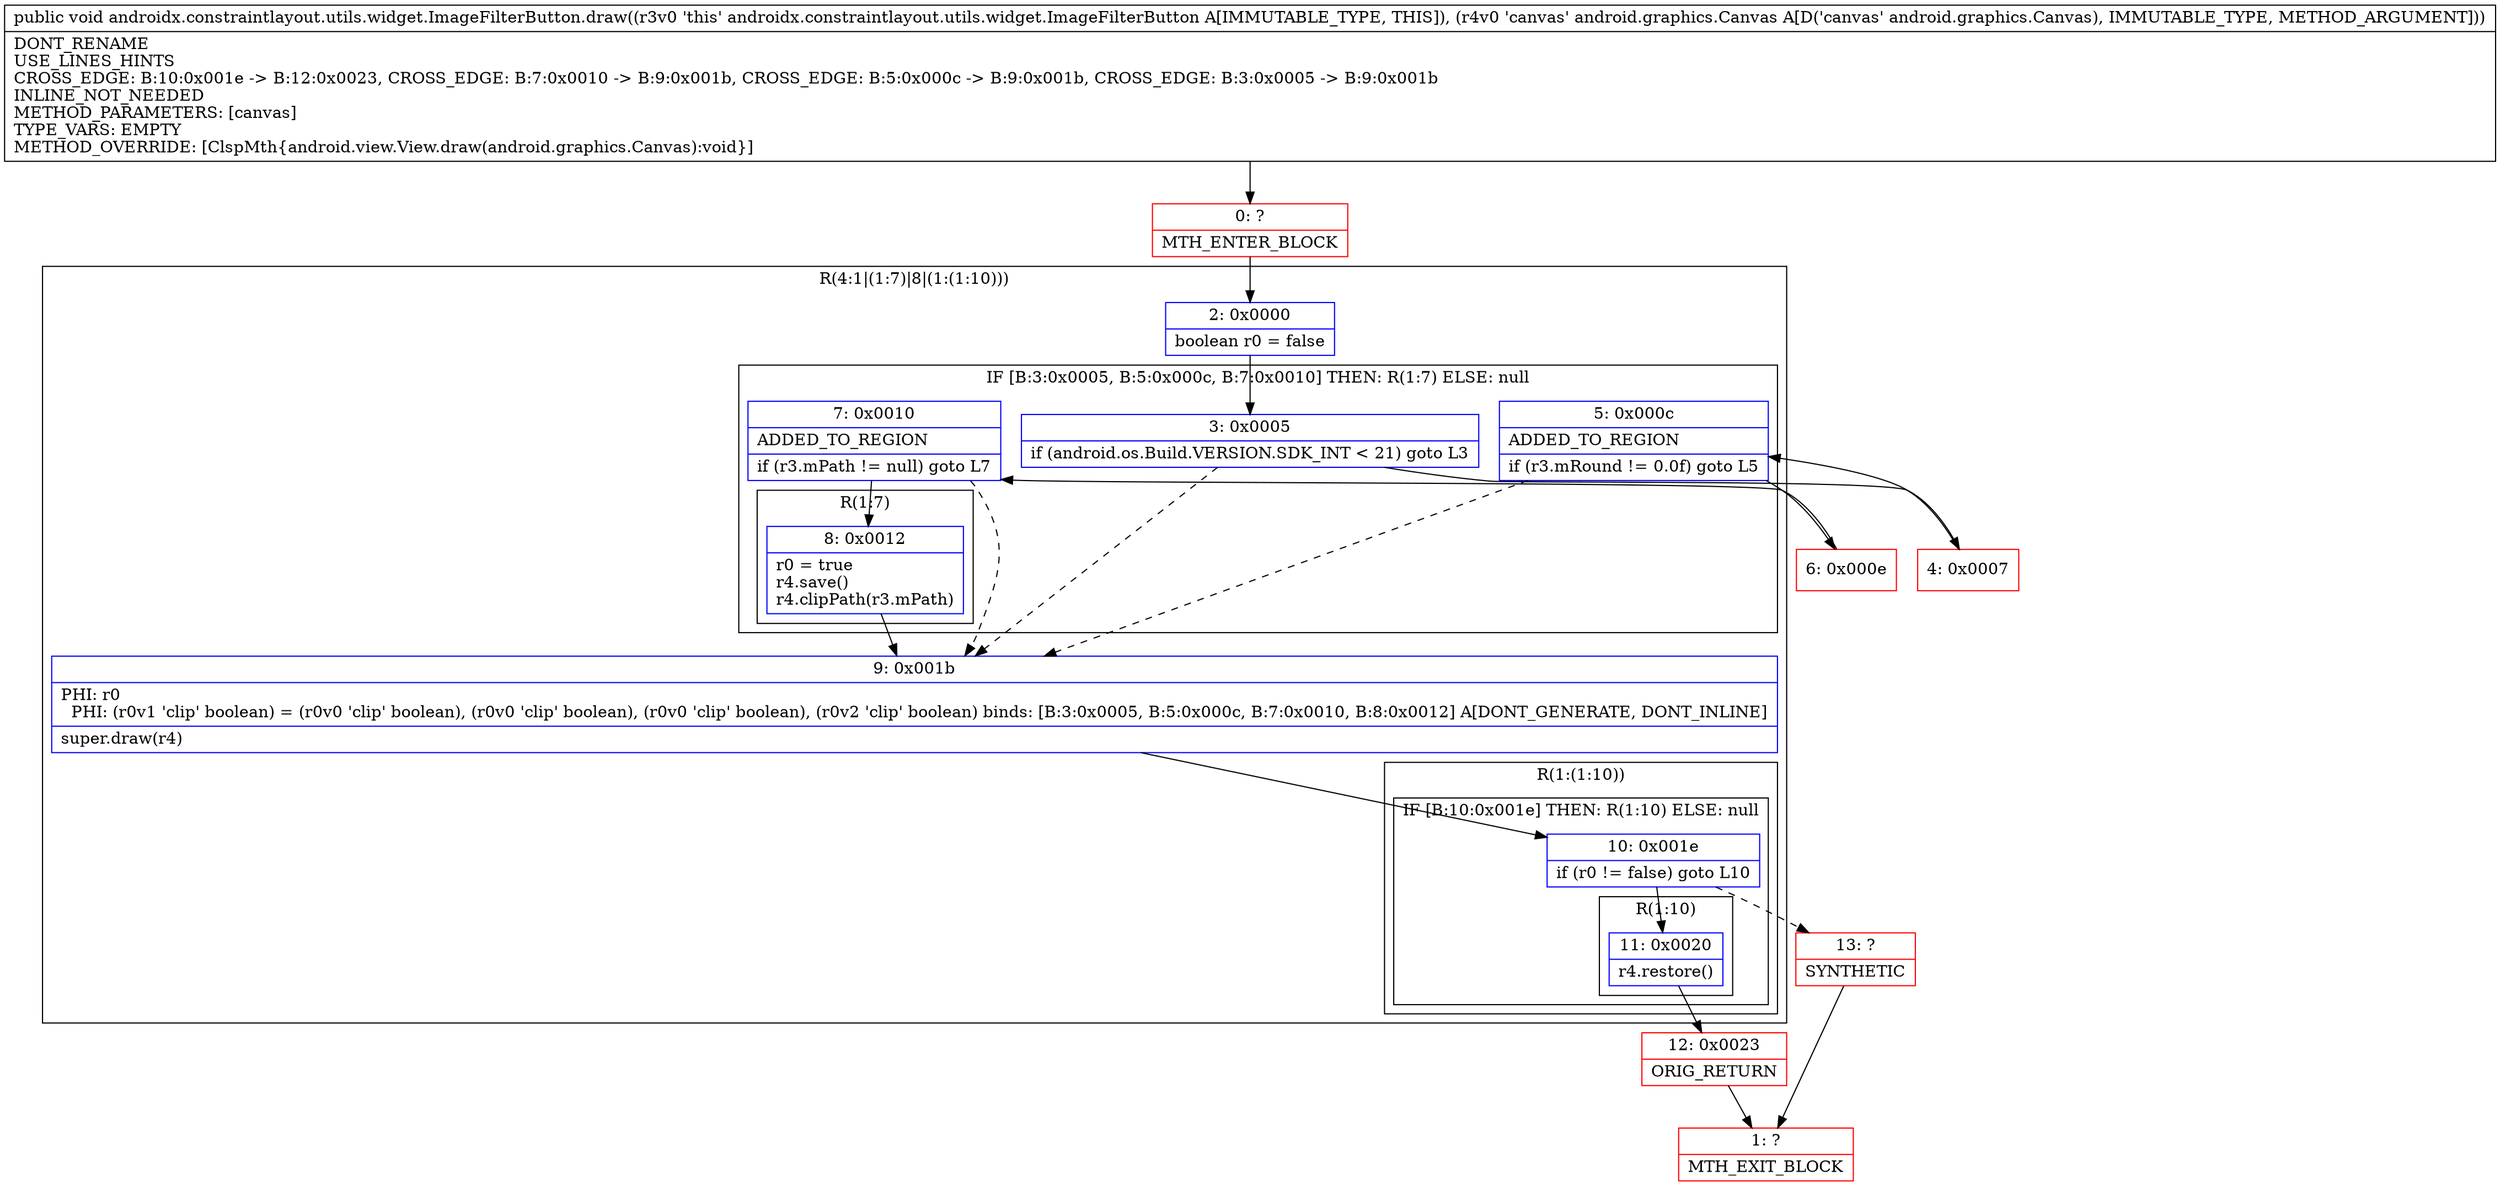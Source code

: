digraph "CFG forandroidx.constraintlayout.utils.widget.ImageFilterButton.draw(Landroid\/graphics\/Canvas;)V" {
subgraph cluster_Region_1334363113 {
label = "R(4:1|(1:7)|8|(1:(1:10)))";
node [shape=record,color=blue];
Node_2 [shape=record,label="{2\:\ 0x0000|boolean r0 = false\l}"];
subgraph cluster_IfRegion_959995286 {
label = "IF [B:3:0x0005, B:5:0x000c, B:7:0x0010] THEN: R(1:7) ELSE: null";
node [shape=record,color=blue];
Node_3 [shape=record,label="{3\:\ 0x0005|if (android.os.Build.VERSION.SDK_INT \< 21) goto L3\l}"];
Node_5 [shape=record,label="{5\:\ 0x000c|ADDED_TO_REGION\l|if (r3.mRound != 0.0f) goto L5\l}"];
Node_7 [shape=record,label="{7\:\ 0x0010|ADDED_TO_REGION\l|if (r3.mPath != null) goto L7\l}"];
subgraph cluster_Region_1590462003 {
label = "R(1:7)";
node [shape=record,color=blue];
Node_8 [shape=record,label="{8\:\ 0x0012|r0 = true\lr4.save()\lr4.clipPath(r3.mPath)\l}"];
}
}
Node_9 [shape=record,label="{9\:\ 0x001b|PHI: r0 \l  PHI: (r0v1 'clip' boolean) = (r0v0 'clip' boolean), (r0v0 'clip' boolean), (r0v0 'clip' boolean), (r0v2 'clip' boolean) binds: [B:3:0x0005, B:5:0x000c, B:7:0x0010, B:8:0x0012] A[DONT_GENERATE, DONT_INLINE]\l|super.draw(r4)\l}"];
subgraph cluster_Region_73641755 {
label = "R(1:(1:10))";
node [shape=record,color=blue];
subgraph cluster_IfRegion_216560683 {
label = "IF [B:10:0x001e] THEN: R(1:10) ELSE: null";
node [shape=record,color=blue];
Node_10 [shape=record,label="{10\:\ 0x001e|if (r0 != false) goto L10\l}"];
subgraph cluster_Region_706590198 {
label = "R(1:10)";
node [shape=record,color=blue];
Node_11 [shape=record,label="{11\:\ 0x0020|r4.restore()\l}"];
}
}
}
}
Node_0 [shape=record,color=red,label="{0\:\ ?|MTH_ENTER_BLOCK\l}"];
Node_4 [shape=record,color=red,label="{4\:\ 0x0007}"];
Node_6 [shape=record,color=red,label="{6\:\ 0x000e}"];
Node_12 [shape=record,color=red,label="{12\:\ 0x0023|ORIG_RETURN\l}"];
Node_1 [shape=record,color=red,label="{1\:\ ?|MTH_EXIT_BLOCK\l}"];
Node_13 [shape=record,color=red,label="{13\:\ ?|SYNTHETIC\l}"];
MethodNode[shape=record,label="{public void androidx.constraintlayout.utils.widget.ImageFilterButton.draw((r3v0 'this' androidx.constraintlayout.utils.widget.ImageFilterButton A[IMMUTABLE_TYPE, THIS]), (r4v0 'canvas' android.graphics.Canvas A[D('canvas' android.graphics.Canvas), IMMUTABLE_TYPE, METHOD_ARGUMENT]))  | DONT_RENAME\lUSE_LINES_HINTS\lCROSS_EDGE: B:10:0x001e \-\> B:12:0x0023, CROSS_EDGE: B:7:0x0010 \-\> B:9:0x001b, CROSS_EDGE: B:5:0x000c \-\> B:9:0x001b, CROSS_EDGE: B:3:0x0005 \-\> B:9:0x001b\lINLINE_NOT_NEEDED\lMETHOD_PARAMETERS: [canvas]\lTYPE_VARS: EMPTY\lMETHOD_OVERRIDE: [ClspMth\{android.view.View.draw(android.graphics.Canvas):void\}]\l}"];
MethodNode -> Node_0;Node_2 -> Node_3;
Node_3 -> Node_4;
Node_3 -> Node_9[style=dashed];
Node_5 -> Node_6;
Node_5 -> Node_9[style=dashed];
Node_7 -> Node_8;
Node_7 -> Node_9[style=dashed];
Node_8 -> Node_9;
Node_9 -> Node_10;
Node_10 -> Node_11;
Node_10 -> Node_13[style=dashed];
Node_11 -> Node_12;
Node_0 -> Node_2;
Node_4 -> Node_5;
Node_6 -> Node_7;
Node_12 -> Node_1;
Node_13 -> Node_1;
}

